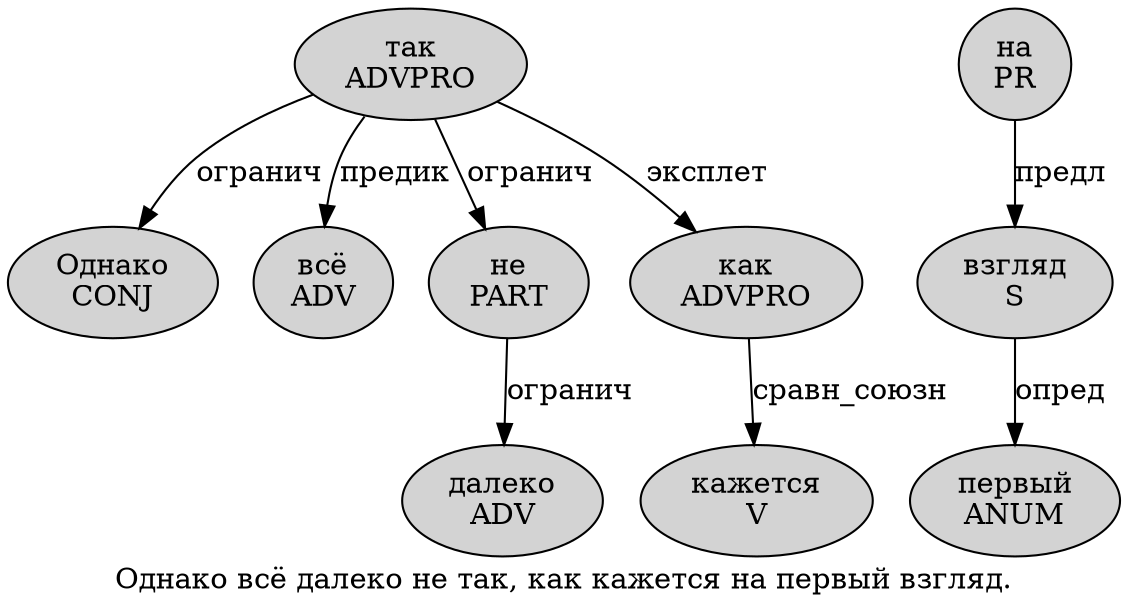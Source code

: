 digraph SENTENCE_1086 {
	graph [label="Однако всё далеко не так, как кажется на первый взгляд."]
	node [style=filled]
		0 [label="Однако
CONJ" color="" fillcolor=lightgray penwidth=1 shape=ellipse]
		1 [label="всё
ADV" color="" fillcolor=lightgray penwidth=1 shape=ellipse]
		2 [label="далеко
ADV" color="" fillcolor=lightgray penwidth=1 shape=ellipse]
		3 [label="не
PART" color="" fillcolor=lightgray penwidth=1 shape=ellipse]
		4 [label="так
ADVPRO" color="" fillcolor=lightgray penwidth=1 shape=ellipse]
		6 [label="как
ADVPRO" color="" fillcolor=lightgray penwidth=1 shape=ellipse]
		7 [label="кажется
V" color="" fillcolor=lightgray penwidth=1 shape=ellipse]
		8 [label="на
PR" color="" fillcolor=lightgray penwidth=1 shape=ellipse]
		9 [label="первый
ANUM" color="" fillcolor=lightgray penwidth=1 shape=ellipse]
		10 [label="взгляд
S" color="" fillcolor=lightgray penwidth=1 shape=ellipse]
			3 -> 2 [label="огранич"]
			10 -> 9 [label="опред"]
			4 -> 0 [label="огранич"]
			4 -> 1 [label="предик"]
			4 -> 3 [label="огранич"]
			4 -> 6 [label="эксплет"]
			6 -> 7 [label="сравн_союзн"]
			8 -> 10 [label="предл"]
}